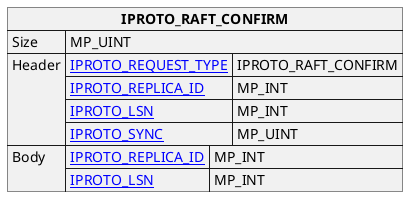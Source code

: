 @startuml

skinparam map {
    HyperlinkColor #0077FF
    FontColor #313131
    BorderColor #313131
    BackgroundColor transparent
}

json "**IPROTO_RAFT_CONFIRM**" as raft_confirm {
    "Size": "MP_UINT",
    "Header": {
      "[[https://tarantool.io/en/doc/latest/dev_guide/internals/iproto/keys IPROTO_REQUEST_TYPE]]": "IPROTO_RAFT_CONFIRM",
      "[[https://tarantool.io/en/doc/latest/dev_guide/internals/iproto/keys IPROTO_REPLICA_ID]]": "MP_INT",
      "[[https://tarantool.io/en/doc/latest/dev_guide/internals/iproto/keys IPROTO_LSN]]": "MP_INT", 
      "[[https://tarantool.io/en/doc/latest/dev_guide/internals/iproto/keys IPROTO_SYNC]]": "MP_UINT"
    },
    "Body": {
      "[[https://tarantool.io/en/doc/latest/dev_guide/internals/iproto/keys IPROTO_REPLICA_ID]]": "MP_INT",
      "[[https://tarantool.io/en/doc/latest/dev_guide/internals/iproto/keys IPROTO_LSN]]": "MP_INT"      
    }
}

@enduml
